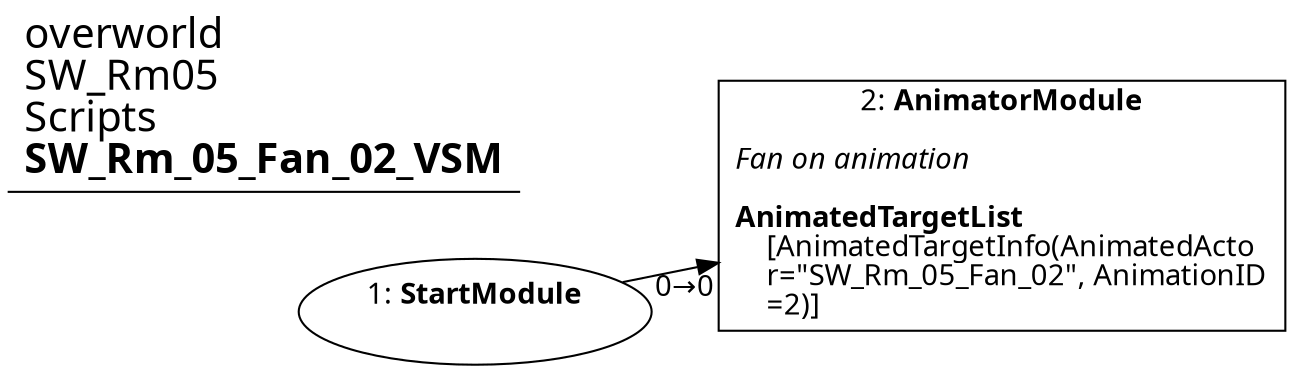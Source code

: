 digraph {
    layout = fdp;
    overlap = prism;
    sep = "+16";
    splines = spline;

    node [ shape = box ];

    graph [ fontname = "Segoe UI" ];
    node [ fontname = "Segoe UI" ];
    edge [ fontname = "Segoe UI" ];

    1 [ label = <1: <b>StartModule</b><br/><br/>> ];
    1 [ shape = oval ]
    1 [ pos = "0.148,-0.44900003!" ];
    1 -> 2 [ label = "0→0" ];

    2 [ label = <2: <b>AnimatorModule</b><br/><br/><i>Fan on animation<br align="left"/></i><br align="left"/><b>AnimatedTargetList</b><br align="left"/>    [AnimatedTargetInfo(AnimatedActo<br align="left"/>    r=&quot;SW_Rm_05_Fan_02&quot;, AnimationID<br align="left"/>    =2)]<br align="left"/>> ];
    2 [ pos = "0.423,-0.44900003!" ];

    title [ pos = "0.147,-0.448!" ];
    title [ shape = underline ];
    title [ label = <<font point-size="20">overworld<br align="left"/>SW_Rm05<br align="left"/>Scripts<br align="left"/><b>SW_Rm_05_Fan_02_VSM</b><br align="left"/></font>> ];
}
